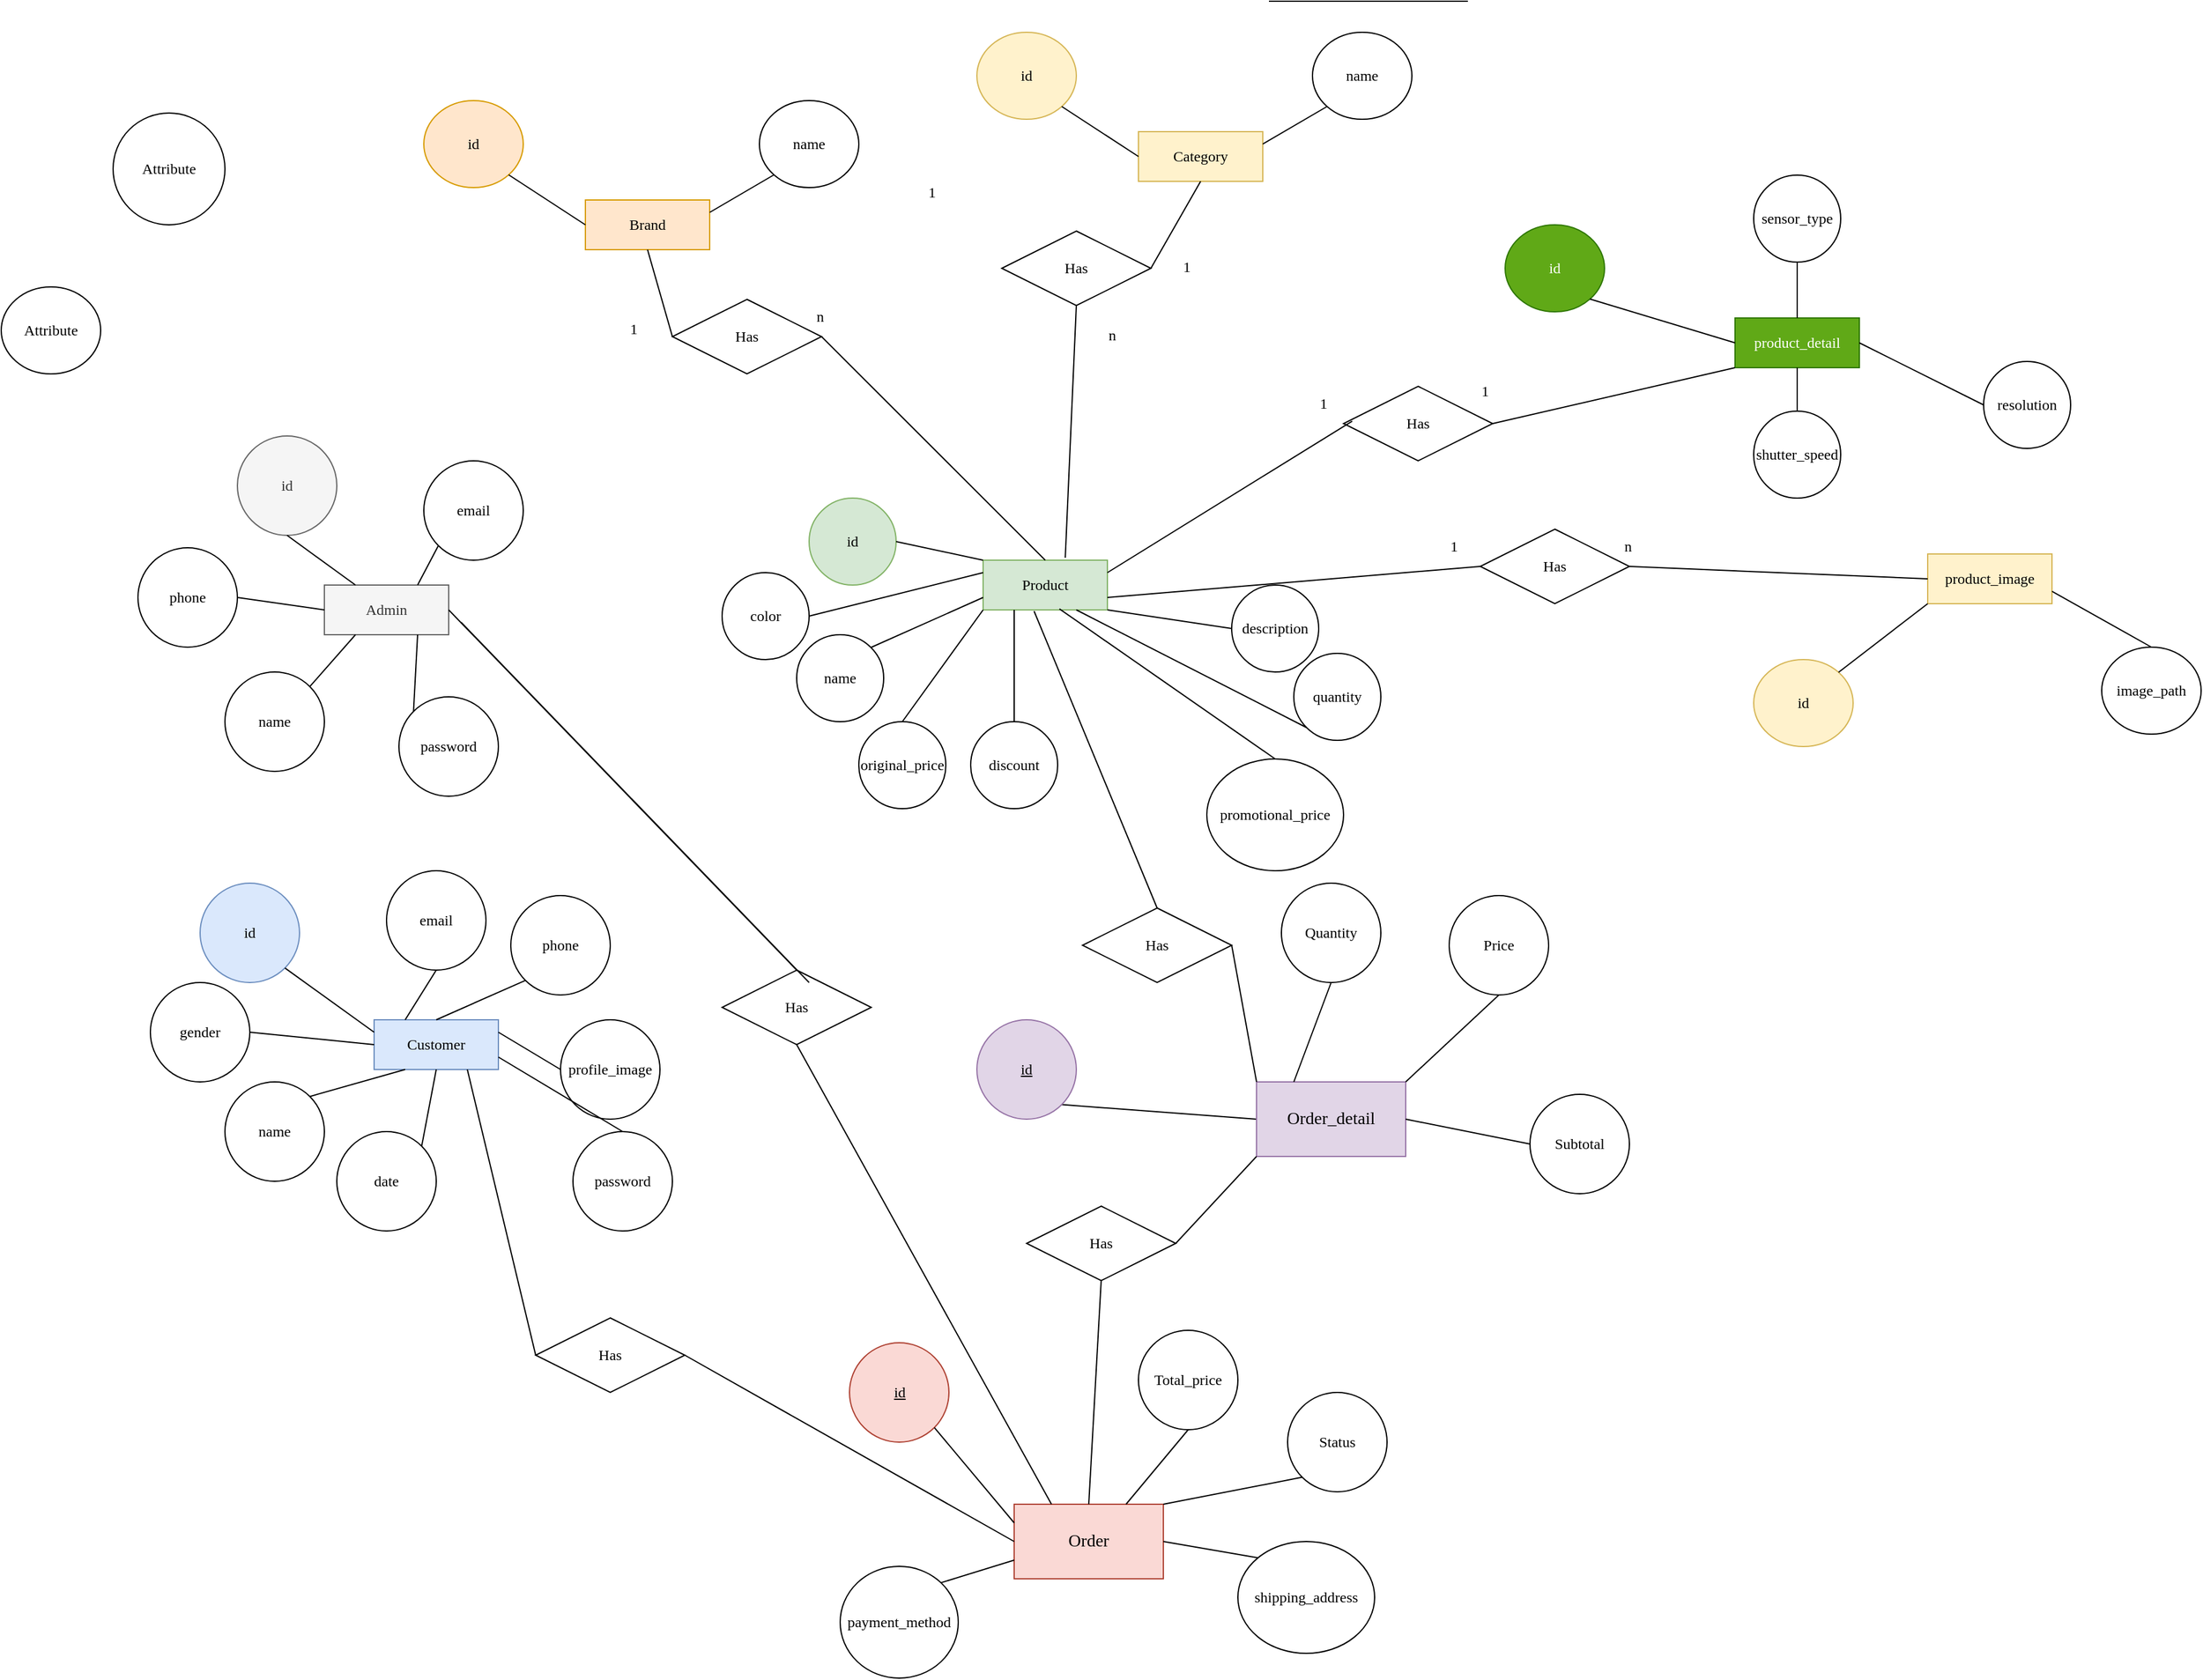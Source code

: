 <mxfile version="27.0.6">
  <diagram name="Page-1" id="CofDZJmG8fSnKSbHHaX5">
    <mxGraphModel dx="2200" dy="1918" grid="1" gridSize="10" guides="1" tooltips="1" connect="1" arrows="1" fold="1" page="1" pageScale="1" pageWidth="850" pageHeight="1100" math="0" shadow="0">
      <root>
        <mxCell id="0" />
        <mxCell id="1" parent="0" />
        <mxCell id="you-_u3-UDSHgtFlxdn6-1" value="Product" style="whiteSpace=wrap;html=1;align=center;fontFamily=Times New Roman;fillColor=#d5e8d4;strokeColor=#82b366;" parent="1" vertex="1">
          <mxGeometry x="330" y="440" width="100" height="40" as="geometry" />
        </mxCell>
        <mxCell id="you-_u3-UDSHgtFlxdn6-2" value="Attribute" style="ellipse;whiteSpace=wrap;html=1;align=center;fontFamily=Times New Roman;" parent="1" vertex="1">
          <mxGeometry x="-460" y="220" width="80" height="70" as="geometry" />
        </mxCell>
        <mxCell id="jfWpjxqZ-q61aFP-1aeR-1" value="Admin" style="whiteSpace=wrap;html=1;align=center;fontFamily=Times New Roman;fillColor=#f5f5f5;fontColor=#333333;strokeColor=#666666;" parent="1" vertex="1">
          <mxGeometry x="-200" y="460" width="100" height="40" as="geometry" />
        </mxCell>
        <mxCell id="jfWpjxqZ-q61aFP-1aeR-3" value="id" style="ellipse;whiteSpace=wrap;html=1;align=center;fontFamily=Times New Roman;fillColor=#f5f5f5;fontColor=#333333;strokeColor=#666666;" parent="1" vertex="1">
          <mxGeometry x="-270" y="340" width="80" height="80" as="geometry" />
        </mxCell>
        <mxCell id="jfWpjxqZ-q61aFP-1aeR-4" value="name" style="ellipse;whiteSpace=wrap;html=1;align=center;fontFamily=Times New Roman;" parent="1" vertex="1">
          <mxGeometry x="-280" y="530" width="80" height="80" as="geometry" />
        </mxCell>
        <mxCell id="jfWpjxqZ-q61aFP-1aeR-5" value="email" style="ellipse;whiteSpace=wrap;html=1;align=center;fontFamily=Times New Roman;" parent="1" vertex="1">
          <mxGeometry x="-120" y="360" width="80" height="80" as="geometry" />
        </mxCell>
        <mxCell id="jfWpjxqZ-q61aFP-1aeR-6" value="phone" style="ellipse;whiteSpace=wrap;html=1;align=center;fontFamily=Times New Roman;" parent="1" vertex="1">
          <mxGeometry x="-350" y="430" width="80" height="80" as="geometry" />
        </mxCell>
        <mxCell id="jfWpjxqZ-q61aFP-1aeR-7" value="password" style="ellipse;whiteSpace=wrap;html=1;align=center;fontFamily=Times New Roman;" parent="1" vertex="1">
          <mxGeometry x="-140" y="550" width="80" height="80" as="geometry" />
        </mxCell>
        <mxCell id="jfWpjxqZ-q61aFP-1aeR-8" value="" style="endArrow=none;html=1;rounded=0;" parent="1" edge="1">
          <mxGeometry relative="1" as="geometry">
            <mxPoint x="560" y="-10" as="sourcePoint" />
            <mxPoint x="720" y="-10" as="targetPoint" />
          </mxGeometry>
        </mxCell>
        <mxCell id="jfWpjxqZ-q61aFP-1aeR-9" value="" style="endArrow=none;html=1;rounded=0;entryX=0;entryY=0.5;entryDx=0;entryDy=0;exitX=1;exitY=0.5;exitDx=0;exitDy=0;" parent="1" source="jfWpjxqZ-q61aFP-1aeR-6" target="jfWpjxqZ-q61aFP-1aeR-1" edge="1">
          <mxGeometry relative="1" as="geometry">
            <mxPoint x="-267" y="470" as="sourcePoint" />
            <mxPoint x="370" y="420" as="targetPoint" />
          </mxGeometry>
        </mxCell>
        <mxCell id="jfWpjxqZ-q61aFP-1aeR-10" value="" style="endArrow=none;html=1;rounded=0;exitX=1;exitY=0;exitDx=0;exitDy=0;entryX=0.25;entryY=1;entryDx=0;entryDy=0;" parent="1" source="jfWpjxqZ-q61aFP-1aeR-4" target="jfWpjxqZ-q61aFP-1aeR-1" edge="1">
          <mxGeometry relative="1" as="geometry">
            <mxPoint x="210" y="420" as="sourcePoint" />
            <mxPoint x="370" y="420" as="targetPoint" />
          </mxGeometry>
        </mxCell>
        <mxCell id="jfWpjxqZ-q61aFP-1aeR-11" value="" style="endArrow=none;html=1;rounded=0;exitX=0;exitY=0;exitDx=0;exitDy=0;entryX=0.75;entryY=1;entryDx=0;entryDy=0;" parent="1" source="jfWpjxqZ-q61aFP-1aeR-7" target="jfWpjxqZ-q61aFP-1aeR-1" edge="1">
          <mxGeometry relative="1" as="geometry">
            <mxPoint x="-202" y="552" as="sourcePoint" />
            <mxPoint x="-165" y="510" as="targetPoint" />
          </mxGeometry>
        </mxCell>
        <mxCell id="jfWpjxqZ-q61aFP-1aeR-12" value="" style="endArrow=none;html=1;rounded=0;exitX=0;exitY=1;exitDx=0;exitDy=0;entryX=0.75;entryY=0;entryDx=0;entryDy=0;" parent="1" source="jfWpjxqZ-q61aFP-1aeR-5" target="jfWpjxqZ-q61aFP-1aeR-1" edge="1">
          <mxGeometry relative="1" as="geometry">
            <mxPoint x="-68" y="552" as="sourcePoint" />
            <mxPoint x="-115" y="510" as="targetPoint" />
          </mxGeometry>
        </mxCell>
        <mxCell id="jfWpjxqZ-q61aFP-1aeR-13" value="" style="endArrow=none;html=1;rounded=0;exitX=0.5;exitY=1;exitDx=0;exitDy=0;entryX=0.25;entryY=0;entryDx=0;entryDy=0;" parent="1" source="jfWpjxqZ-q61aFP-1aeR-3" target="jfWpjxqZ-q61aFP-1aeR-1" edge="1">
          <mxGeometry relative="1" as="geometry">
            <mxPoint x="-98" y="438" as="sourcePoint" />
            <mxPoint x="-115" y="470" as="targetPoint" />
          </mxGeometry>
        </mxCell>
        <mxCell id="jfWpjxqZ-q61aFP-1aeR-14" value="Customer" style="whiteSpace=wrap;html=1;align=center;fontFamily=Times New Roman;fillColor=#dae8fc;strokeColor=#6c8ebf;" parent="1" vertex="1">
          <mxGeometry x="-160" y="810" width="100" height="40" as="geometry" />
        </mxCell>
        <mxCell id="jfWpjxqZ-q61aFP-1aeR-15" value="id" style="ellipse;whiteSpace=wrap;html=1;align=center;fontFamily=Times New Roman;fillColor=#dae8fc;strokeColor=#6c8ebf;" parent="1" vertex="1">
          <mxGeometry x="-300" y="700" width="80" height="80" as="geometry" />
        </mxCell>
        <mxCell id="jfWpjxqZ-q61aFP-1aeR-16" value="email" style="ellipse;whiteSpace=wrap;html=1;align=center;fontFamily=Times New Roman;" parent="1" vertex="1">
          <mxGeometry x="-150" y="690" width="80" height="80" as="geometry" />
        </mxCell>
        <mxCell id="jfWpjxqZ-q61aFP-1aeR-17" value="phone" style="ellipse;whiteSpace=wrap;html=1;align=center;fontFamily=Times New Roman;" parent="1" vertex="1">
          <mxGeometry x="-50" y="710" width="80" height="80" as="geometry" />
        </mxCell>
        <mxCell id="jfWpjxqZ-q61aFP-1aeR-19" value="name" style="ellipse;whiteSpace=wrap;html=1;align=center;fontFamily=Times New Roman;" parent="1" vertex="1">
          <mxGeometry x="-280" y="860" width="80" height="80" as="geometry" />
        </mxCell>
        <mxCell id="jfWpjxqZ-q61aFP-1aeR-20" value="date" style="ellipse;whiteSpace=wrap;html=1;align=center;fontFamily=Times New Roman;" parent="1" vertex="1">
          <mxGeometry x="-190" y="900" width="80" height="80" as="geometry" />
        </mxCell>
        <mxCell id="jfWpjxqZ-q61aFP-1aeR-21" value="password" style="ellipse;whiteSpace=wrap;html=1;align=center;fontFamily=Times New Roman;" parent="1" vertex="1">
          <mxGeometry y="900" width="80" height="80" as="geometry" />
        </mxCell>
        <mxCell id="jfWpjxqZ-q61aFP-1aeR-22" value="profile_image" style="ellipse;whiteSpace=wrap;html=1;align=center;fontFamily=Times New Roman;" parent="1" vertex="1">
          <mxGeometry x="-10" y="810" width="80" height="80" as="geometry" />
        </mxCell>
        <mxCell id="jfWpjxqZ-q61aFP-1aeR-23" value="gender" style="ellipse;whiteSpace=wrap;html=1;align=center;fontFamily=Times New Roman;" parent="1" vertex="1">
          <mxGeometry x="-340" y="780" width="80" height="80" as="geometry" />
        </mxCell>
        <mxCell id="jfWpjxqZ-q61aFP-1aeR-24" value="" style="endArrow=none;html=1;rounded=0;entryX=1;entryY=1;entryDx=0;entryDy=0;exitX=0;exitY=0.25;exitDx=0;exitDy=0;" parent="1" source="jfWpjxqZ-q61aFP-1aeR-14" target="jfWpjxqZ-q61aFP-1aeR-15" edge="1">
          <mxGeometry relative="1" as="geometry">
            <mxPoint x="-170" y="830" as="sourcePoint" />
            <mxPoint x="-125" y="490" as="targetPoint" />
          </mxGeometry>
        </mxCell>
        <mxCell id="jfWpjxqZ-q61aFP-1aeR-25" value="" style="endArrow=none;html=1;rounded=0;entryX=0.5;entryY=1;entryDx=0;entryDy=0;exitX=0.25;exitY=0;exitDx=0;exitDy=0;" parent="1" source="jfWpjxqZ-q61aFP-1aeR-14" target="jfWpjxqZ-q61aFP-1aeR-16" edge="1">
          <mxGeometry relative="1" as="geometry">
            <mxPoint x="-150" y="820" as="sourcePoint" />
            <mxPoint x="-222" y="778" as="targetPoint" />
          </mxGeometry>
        </mxCell>
        <mxCell id="jfWpjxqZ-q61aFP-1aeR-27" value="" style="endArrow=none;html=1;rounded=0;entryX=0;entryY=1;entryDx=0;entryDy=0;exitX=0.5;exitY=0;exitDx=0;exitDy=0;" parent="1" source="jfWpjxqZ-q61aFP-1aeR-14" target="jfWpjxqZ-q61aFP-1aeR-17" edge="1">
          <mxGeometry relative="1" as="geometry">
            <mxPoint x="-125" y="820" as="sourcePoint" />
            <mxPoint x="-100" y="780" as="targetPoint" />
          </mxGeometry>
        </mxCell>
        <mxCell id="jfWpjxqZ-q61aFP-1aeR-28" value="" style="endArrow=none;html=1;rounded=0;entryX=0;entryY=0.5;entryDx=0;entryDy=0;exitX=1;exitY=0.25;exitDx=0;exitDy=0;" parent="1" source="jfWpjxqZ-q61aFP-1aeR-14" target="jfWpjxqZ-q61aFP-1aeR-22" edge="1">
          <mxGeometry relative="1" as="geometry">
            <mxPoint x="-100" y="820" as="sourcePoint" />
            <mxPoint x="-28" y="788" as="targetPoint" />
          </mxGeometry>
        </mxCell>
        <mxCell id="jfWpjxqZ-q61aFP-1aeR-29" value="" style="endArrow=none;html=1;rounded=0;entryX=0.5;entryY=0;entryDx=0;entryDy=0;exitX=1;exitY=0.75;exitDx=0;exitDy=0;" parent="1" source="jfWpjxqZ-q61aFP-1aeR-14" target="jfWpjxqZ-q61aFP-1aeR-21" edge="1">
          <mxGeometry relative="1" as="geometry">
            <mxPoint x="-50" y="830" as="sourcePoint" />
            <mxPoint y="860" as="targetPoint" />
          </mxGeometry>
        </mxCell>
        <mxCell id="jfWpjxqZ-q61aFP-1aeR-30" value="" style="endArrow=none;html=1;rounded=0;entryX=1;entryY=0;entryDx=0;entryDy=0;exitX=0.5;exitY=1;exitDx=0;exitDy=0;" parent="1" source="jfWpjxqZ-q61aFP-1aeR-14" target="jfWpjxqZ-q61aFP-1aeR-20" edge="1">
          <mxGeometry relative="1" as="geometry">
            <mxPoint x="-50" y="850" as="sourcePoint" />
            <mxPoint x="-20" y="900" as="targetPoint" />
          </mxGeometry>
        </mxCell>
        <mxCell id="jfWpjxqZ-q61aFP-1aeR-31" value="" style="endArrow=none;html=1;rounded=0;entryX=1;entryY=0;entryDx=0;entryDy=0;exitX=0.25;exitY=1;exitDx=0;exitDy=0;" parent="1" source="jfWpjxqZ-q61aFP-1aeR-14" target="jfWpjxqZ-q61aFP-1aeR-19" edge="1">
          <mxGeometry relative="1" as="geometry">
            <mxPoint x="-62" y="860" as="sourcePoint" />
            <mxPoint x="-112" y="912" as="targetPoint" />
          </mxGeometry>
        </mxCell>
        <mxCell id="jfWpjxqZ-q61aFP-1aeR-32" value="" style="endArrow=none;html=1;rounded=0;entryX=1;entryY=0.5;entryDx=0;entryDy=0;exitX=0;exitY=0.5;exitDx=0;exitDy=0;" parent="1" source="jfWpjxqZ-q61aFP-1aeR-14" target="jfWpjxqZ-q61aFP-1aeR-23" edge="1">
          <mxGeometry relative="1" as="geometry">
            <mxPoint x="-125" y="860" as="sourcePoint" />
            <mxPoint x="-202" y="882" as="targetPoint" />
          </mxGeometry>
        </mxCell>
        <mxCell id="jfWpjxqZ-q61aFP-1aeR-33" value="id" style="ellipse;whiteSpace=wrap;html=1;align=center;fontFamily=Times New Roman;fillColor=#d5e8d4;strokeColor=#82b366;" parent="1" vertex="1">
          <mxGeometry x="190" y="390" width="70" height="70" as="geometry" />
        </mxCell>
        <mxCell id="jfWpjxqZ-q61aFP-1aeR-34" value="name" style="ellipse;whiteSpace=wrap;html=1;align=center;fontFamily=Times New Roman;" parent="1" vertex="1">
          <mxGeometry x="180" y="500" width="70" height="70" as="geometry" />
        </mxCell>
        <mxCell id="jfWpjxqZ-q61aFP-1aeR-36" value="Attribute" style="ellipse;whiteSpace=wrap;html=1;align=center;fontFamily=Times New Roman;" parent="1" vertex="1">
          <mxGeometry x="-370" y="80" width="90" height="90" as="geometry" />
        </mxCell>
        <mxCell id="jfWpjxqZ-q61aFP-1aeR-39" value="original_price" style="ellipse;whiteSpace=wrap;html=1;align=center;fontFamily=Times New Roman;" parent="1" vertex="1">
          <mxGeometry x="230" y="570" width="70" height="70" as="geometry" />
        </mxCell>
        <mxCell id="jfWpjxqZ-q61aFP-1aeR-44" value="discount" style="ellipse;whiteSpace=wrap;html=1;align=center;fontFamily=Times New Roman;" parent="1" vertex="1">
          <mxGeometry x="320" y="570" width="70" height="70" as="geometry" />
        </mxCell>
        <mxCell id="jfWpjxqZ-q61aFP-1aeR-45" value="quantity" style="ellipse;whiteSpace=wrap;html=1;align=center;fontFamily=Times New Roman;" parent="1" vertex="1">
          <mxGeometry x="580" y="515" width="70" height="70" as="geometry" />
        </mxCell>
        <mxCell id="jfWpjxqZ-q61aFP-1aeR-46" value="sensor_type" style="ellipse;whiteSpace=wrap;html=1;align=center;fontFamily=Times New Roman;" parent="1" vertex="1">
          <mxGeometry x="950" y="130" width="70" height="70" as="geometry" />
        </mxCell>
        <mxCell id="jfWpjxqZ-q61aFP-1aeR-47" value="resolution" style="ellipse;whiteSpace=wrap;html=1;align=center;fontFamily=Times New Roman;" parent="1" vertex="1">
          <mxGeometry x="1135" y="280" width="70" height="70" as="geometry" />
        </mxCell>
        <mxCell id="jfWpjxqZ-q61aFP-1aeR-49" value="shutter_speed" style="ellipse;whiteSpace=wrap;html=1;align=center;fontFamily=Times New Roman;" parent="1" vertex="1">
          <mxGeometry x="950" y="320" width="70" height="70" as="geometry" />
        </mxCell>
        <mxCell id="jfWpjxqZ-q61aFP-1aeR-51" value="description" style="ellipse;whiteSpace=wrap;html=1;align=center;fontFamily=Times New Roman;" parent="1" vertex="1">
          <mxGeometry x="530" y="460" width="70" height="70" as="geometry" />
        </mxCell>
        <mxCell id="jfWpjxqZ-q61aFP-1aeR-52" value="promotional_price" style="ellipse;whiteSpace=wrap;html=1;align=center;fontFamily=Times New Roman;" parent="1" vertex="1">
          <mxGeometry x="510" y="600" width="110" height="90" as="geometry" />
        </mxCell>
        <mxCell id="jfWpjxqZ-q61aFP-1aeR-53" value="" style="endArrow=none;html=1;rounded=0;exitX=1;exitY=0.5;exitDx=0;exitDy=0;entryX=0;entryY=0;entryDx=0;entryDy=0;" parent="1" source="jfWpjxqZ-q61aFP-1aeR-33" target="you-_u3-UDSHgtFlxdn6-1" edge="1">
          <mxGeometry relative="1" as="geometry">
            <mxPoint x="-180" y="410" as="sourcePoint" />
            <mxPoint x="-125" y="450" as="targetPoint" />
          </mxGeometry>
        </mxCell>
        <mxCell id="jfWpjxqZ-q61aFP-1aeR-54" value="" style="endArrow=none;html=1;rounded=0;exitX=1;exitY=0;exitDx=0;exitDy=0;entryX=0;entryY=0.75;entryDx=0;entryDy=0;" parent="1" source="jfWpjxqZ-q61aFP-1aeR-34" target="you-_u3-UDSHgtFlxdn6-1" edge="1">
          <mxGeometry relative="1" as="geometry">
            <mxPoint x="270" y="435" as="sourcePoint" />
            <mxPoint x="340" y="450" as="targetPoint" />
          </mxGeometry>
        </mxCell>
        <mxCell id="jfWpjxqZ-q61aFP-1aeR-58" value="" style="endArrow=none;html=1;rounded=0;exitX=0.5;exitY=0;exitDx=0;exitDy=0;entryX=0;entryY=1;entryDx=0;entryDy=0;" parent="1" source="jfWpjxqZ-q61aFP-1aeR-39" target="you-_u3-UDSHgtFlxdn6-1" edge="1">
          <mxGeometry relative="1" as="geometry">
            <mxPoint x="365" y="550" as="sourcePoint" />
            <mxPoint x="340" y="490" as="targetPoint" />
          </mxGeometry>
        </mxCell>
        <mxCell id="jfWpjxqZ-q61aFP-1aeR-59" value="" style="endArrow=none;html=1;rounded=0;exitX=0.5;exitY=0;exitDx=0;exitDy=0;entryX=0.25;entryY=1;entryDx=0;entryDy=0;" parent="1" source="jfWpjxqZ-q61aFP-1aeR-44" target="you-_u3-UDSHgtFlxdn6-1" edge="1">
          <mxGeometry relative="1" as="geometry">
            <mxPoint x="460" y="560" as="sourcePoint" />
            <mxPoint x="365" y="490" as="targetPoint" />
          </mxGeometry>
        </mxCell>
        <mxCell id="jfWpjxqZ-q61aFP-1aeR-60" value="" style="endArrow=none;html=1;rounded=0;exitX=0.5;exitY=0;exitDx=0;exitDy=0;entryX=0.614;entryY=0.979;entryDx=0;entryDy=0;entryPerimeter=0;" parent="1" source="jfWpjxqZ-q61aFP-1aeR-52" target="you-_u3-UDSHgtFlxdn6-1" edge="1">
          <mxGeometry relative="1" as="geometry">
            <mxPoint x="535" y="555" as="sourcePoint" />
            <mxPoint x="390" y="490" as="targetPoint" />
          </mxGeometry>
        </mxCell>
        <mxCell id="jfWpjxqZ-q61aFP-1aeR-62" value="" style="endArrow=none;html=1;rounded=0;exitX=0;exitY=1;exitDx=0;exitDy=0;entryX=0.75;entryY=1;entryDx=0;entryDy=0;" parent="1" source="jfWpjxqZ-q61aFP-1aeR-45" target="you-_u3-UDSHgtFlxdn6-1" edge="1">
          <mxGeometry relative="1" as="geometry">
            <mxPoint x="560" y="535" as="sourcePoint" />
            <mxPoint x="415" y="490" as="targetPoint" />
          </mxGeometry>
        </mxCell>
        <mxCell id="jfWpjxqZ-q61aFP-1aeR-63" value="" style="endArrow=none;html=1;rounded=0;exitX=0;exitY=0.5;exitDx=0;exitDy=0;entryX=1;entryY=1;entryDx=0;entryDy=0;" parent="1" source="jfWpjxqZ-q61aFP-1aeR-51" target="you-_u3-UDSHgtFlxdn6-1" edge="1">
          <mxGeometry relative="1" as="geometry">
            <mxPoint x="580" y="480" as="sourcePoint" />
            <mxPoint x="440" y="480" as="targetPoint" />
          </mxGeometry>
        </mxCell>
        <mxCell id="jfWpjxqZ-q61aFP-1aeR-70" value="Brand" style="whiteSpace=wrap;html=1;align=center;fontFamily=Times New Roman;fillColor=#ffe6cc;strokeColor=#d79b00;" parent="1" vertex="1">
          <mxGeometry x="10" y="150" width="100" height="40" as="geometry" />
        </mxCell>
        <mxCell id="jfWpjxqZ-q61aFP-1aeR-71" value="id" style="ellipse;whiteSpace=wrap;html=1;align=center;fontFamily=Times New Roman;fillColor=#ffe6cc;strokeColor=#d79b00;" parent="1" vertex="1">
          <mxGeometry x="-120" y="70" width="80" height="70" as="geometry" />
        </mxCell>
        <mxCell id="jfWpjxqZ-q61aFP-1aeR-72" value="name" style="ellipse;whiteSpace=wrap;html=1;align=center;fontFamily=Times New Roman;" parent="1" vertex="1">
          <mxGeometry x="150" y="70" width="80" height="70" as="geometry" />
        </mxCell>
        <mxCell id="jfWpjxqZ-q61aFP-1aeR-73" value="" style="endArrow=none;html=1;rounded=0;exitX=1;exitY=1;exitDx=0;exitDy=0;entryX=0;entryY=0.5;entryDx=0;entryDy=0;" parent="1" source="jfWpjxqZ-q61aFP-1aeR-71" target="jfWpjxqZ-q61aFP-1aeR-70" edge="1">
          <mxGeometry relative="1" as="geometry">
            <mxPoint x="500" y="110" as="sourcePoint" />
            <mxPoint x="660" y="110" as="targetPoint" />
          </mxGeometry>
        </mxCell>
        <mxCell id="jfWpjxqZ-q61aFP-1aeR-74" value="" style="endArrow=none;html=1;rounded=0;exitX=0;exitY=1;exitDx=0;exitDy=0;entryX=1;entryY=0.25;entryDx=0;entryDy=0;" parent="1" source="jfWpjxqZ-q61aFP-1aeR-72" target="jfWpjxqZ-q61aFP-1aeR-70" edge="1">
          <mxGeometry relative="1" as="geometry">
            <mxPoint x="-41" y="139" as="sourcePoint" />
            <mxPoint x="20" y="180" as="targetPoint" />
          </mxGeometry>
        </mxCell>
        <mxCell id="jfWpjxqZ-q61aFP-1aeR-80" value="Category" style="whiteSpace=wrap;html=1;align=center;fontFamily=Times New Roman;fillColor=#fff2cc;strokeColor=#d6b656;" parent="1" vertex="1">
          <mxGeometry x="455" y="95" width="100" height="40" as="geometry" />
        </mxCell>
        <mxCell id="jfWpjxqZ-q61aFP-1aeR-81" value="id" style="ellipse;whiteSpace=wrap;html=1;align=center;fontFamily=Times New Roman;fillColor=#fff2cc;strokeColor=#d6b656;" parent="1" vertex="1">
          <mxGeometry x="325" y="15" width="80" height="70" as="geometry" />
        </mxCell>
        <mxCell id="jfWpjxqZ-q61aFP-1aeR-82" value="name" style="ellipse;whiteSpace=wrap;html=1;align=center;fontFamily=Times New Roman;" parent="1" vertex="1">
          <mxGeometry x="595" y="15" width="80" height="70" as="geometry" />
        </mxCell>
        <mxCell id="jfWpjxqZ-q61aFP-1aeR-83" value="" style="endArrow=none;html=1;rounded=0;exitX=1;exitY=1;exitDx=0;exitDy=0;entryX=0;entryY=0.5;entryDx=0;entryDy=0;" parent="1" source="jfWpjxqZ-q61aFP-1aeR-81" target="jfWpjxqZ-q61aFP-1aeR-80" edge="1">
          <mxGeometry relative="1" as="geometry">
            <mxPoint x="945" y="55" as="sourcePoint" />
            <mxPoint x="1105" y="55" as="targetPoint" />
          </mxGeometry>
        </mxCell>
        <mxCell id="jfWpjxqZ-q61aFP-1aeR-84" value="" style="endArrow=none;html=1;rounded=0;exitX=0;exitY=1;exitDx=0;exitDy=0;entryX=1;entryY=0.25;entryDx=0;entryDy=0;" parent="1" source="jfWpjxqZ-q61aFP-1aeR-82" target="jfWpjxqZ-q61aFP-1aeR-80" edge="1">
          <mxGeometry relative="1" as="geometry">
            <mxPoint x="404" y="84" as="sourcePoint" />
            <mxPoint x="465" y="125" as="targetPoint" />
          </mxGeometry>
        </mxCell>
        <mxCell id="jfWpjxqZ-q61aFP-1aeR-85" value="Has" style="shape=rhombus;perimeter=rhombusPerimeter;whiteSpace=wrap;html=1;align=center;fontFamily=Times New Roman;" parent="1" vertex="1">
          <mxGeometry x="80" y="230" width="120" height="60" as="geometry" />
        </mxCell>
        <mxCell id="jfWpjxqZ-q61aFP-1aeR-86" value="" style="endArrow=none;html=1;rounded=0;exitX=0.5;exitY=1;exitDx=0;exitDy=0;entryX=0;entryY=0.5;entryDx=0;entryDy=0;" parent="1" source="jfWpjxqZ-q61aFP-1aeR-70" target="jfWpjxqZ-q61aFP-1aeR-85" edge="1">
          <mxGeometry relative="1" as="geometry">
            <mxPoint x="570" as="sourcePoint" />
            <mxPoint x="730" as="targetPoint" />
          </mxGeometry>
        </mxCell>
        <mxCell id="jfWpjxqZ-q61aFP-1aeR-87" value="" style="endArrow=none;html=1;rounded=0;exitX=1;exitY=0.5;exitDx=0;exitDy=0;entryX=0.5;entryY=0;entryDx=0;entryDy=0;" parent="1" source="jfWpjxqZ-q61aFP-1aeR-85" target="you-_u3-UDSHgtFlxdn6-1" edge="1">
          <mxGeometry relative="1" as="geometry">
            <mxPoint x="70" y="200" as="sourcePoint" />
            <mxPoint x="90" y="270" as="targetPoint" />
          </mxGeometry>
        </mxCell>
        <mxCell id="jfWpjxqZ-q61aFP-1aeR-88" value="1" style="text;strokeColor=none;fillColor=none;spacingLeft=4;spacingRight=4;overflow=hidden;rotatable=0;points=[[0,0.5],[1,0.5]];portConstraint=eastwest;fontSize=12;whiteSpace=wrap;html=1;fontFamily=Times New Roman;" parent="1" vertex="1">
          <mxGeometry x="280" y="130" width="40" height="30" as="geometry" />
        </mxCell>
        <mxCell id="jfWpjxqZ-q61aFP-1aeR-90" value="1" style="text;strokeColor=none;fillColor=none;spacingLeft=4;spacingRight=4;overflow=hidden;rotatable=0;points=[[0,0.5],[1,0.5]];portConstraint=eastwest;fontSize=12;whiteSpace=wrap;html=1;fontFamily=Times New Roman;" parent="1" vertex="1">
          <mxGeometry x="40" y="240" width="40" height="30" as="geometry" />
        </mxCell>
        <mxCell id="jfWpjxqZ-q61aFP-1aeR-91" value="n" style="text;strokeColor=none;fillColor=none;spacingLeft=4;spacingRight=4;overflow=hidden;rotatable=0;points=[[0,0.5],[1,0.5]];portConstraint=eastwest;fontSize=12;whiteSpace=wrap;html=1;fontFamily=Times New Roman;" parent="1" vertex="1">
          <mxGeometry x="190" y="230" width="40" height="30" as="geometry" />
        </mxCell>
        <mxCell id="jfWpjxqZ-q61aFP-1aeR-93" value="" style="endArrow=none;html=1;rounded=0;exitX=0.661;exitY=-0.05;exitDx=0;exitDy=0;exitPerimeter=0;entryX=0.5;entryY=1;entryDx=0;entryDy=0;" parent="1" source="you-_u3-UDSHgtFlxdn6-1" target="jfWpjxqZ-q61aFP-1aeR-105" edge="1">
          <mxGeometry relative="1" as="geometry">
            <mxPoint x="610" y="265" as="sourcePoint" />
            <mxPoint x="460" y="270" as="targetPoint" />
          </mxGeometry>
        </mxCell>
        <mxCell id="jfWpjxqZ-q61aFP-1aeR-97" value="color" style="ellipse;whiteSpace=wrap;html=1;align=center;fontFamily=Times New Roman;" parent="1" vertex="1">
          <mxGeometry x="120" y="450" width="70" height="70" as="geometry" />
        </mxCell>
        <mxCell id="jfWpjxqZ-q61aFP-1aeR-98" value="" style="endArrow=none;html=1;rounded=0;exitX=1;exitY=0.5;exitDx=0;exitDy=0;entryX=0;entryY=0.25;entryDx=0;entryDy=0;" parent="1" source="jfWpjxqZ-q61aFP-1aeR-97" target="you-_u3-UDSHgtFlxdn6-1" edge="1">
          <mxGeometry relative="1" as="geometry">
            <mxPoint x="250" y="520" as="sourcePoint" />
            <mxPoint x="340" y="460" as="targetPoint" />
          </mxGeometry>
        </mxCell>
        <mxCell id="jfWpjxqZ-q61aFP-1aeR-99" value="product_image" style="whiteSpace=wrap;html=1;align=center;fontFamily=Times New Roman;fillColor=#fff2cc;strokeColor=#d6b656;" parent="1" vertex="1">
          <mxGeometry x="1090" y="435" width="100" height="40" as="geometry" />
        </mxCell>
        <mxCell id="jfWpjxqZ-q61aFP-1aeR-100" value="id" style="ellipse;whiteSpace=wrap;html=1;align=center;fontFamily=Times New Roman;fillColor=#fff2cc;strokeColor=#d6b656;" parent="1" vertex="1">
          <mxGeometry x="950" y="520" width="80" height="70" as="geometry" />
        </mxCell>
        <mxCell id="jfWpjxqZ-q61aFP-1aeR-101" value="image_path" style="ellipse;whiteSpace=wrap;html=1;align=center;fontFamily=Times New Roman;" parent="1" vertex="1">
          <mxGeometry x="1230" y="510" width="80" height="70" as="geometry" />
        </mxCell>
        <mxCell id="jfWpjxqZ-q61aFP-1aeR-102" value="" style="endArrow=none;html=1;rounded=0;exitX=1;exitY=0;exitDx=0;exitDy=0;entryX=0;entryY=1;entryDx=0;entryDy=0;" parent="1" source="jfWpjxqZ-q61aFP-1aeR-100" target="jfWpjxqZ-q61aFP-1aeR-99" edge="1">
          <mxGeometry relative="1" as="geometry">
            <mxPoint x="1580" y="395" as="sourcePoint" />
            <mxPoint x="1740" y="395" as="targetPoint" />
          </mxGeometry>
        </mxCell>
        <mxCell id="jfWpjxqZ-q61aFP-1aeR-103" value="" style="endArrow=none;html=1;rounded=0;exitX=0.5;exitY=0;exitDx=0;exitDy=0;entryX=1;entryY=0.75;entryDx=0;entryDy=0;" parent="1" source="jfWpjxqZ-q61aFP-1aeR-101" target="jfWpjxqZ-q61aFP-1aeR-99" edge="1">
          <mxGeometry relative="1" as="geometry">
            <mxPoint x="1039" y="424" as="sourcePoint" />
            <mxPoint x="1100" y="465" as="targetPoint" />
          </mxGeometry>
        </mxCell>
        <mxCell id="jfWpjxqZ-q61aFP-1aeR-105" value="Has" style="shape=rhombus;perimeter=rhombusPerimeter;whiteSpace=wrap;html=1;align=center;fontFamily=Times New Roman;" parent="1" vertex="1">
          <mxGeometry x="345" y="175" width="120" height="60" as="geometry" />
        </mxCell>
        <mxCell id="jfWpjxqZ-q61aFP-1aeR-106" value="1" style="text;strokeColor=none;fillColor=none;spacingLeft=4;spacingRight=4;overflow=hidden;rotatable=0;points=[[0,0.5],[1,0.5]];portConstraint=eastwest;fontSize=12;whiteSpace=wrap;html=1;fontFamily=Times New Roman;" parent="1" vertex="1">
          <mxGeometry x="485" y="190" width="40" height="30" as="geometry" />
        </mxCell>
        <mxCell id="jfWpjxqZ-q61aFP-1aeR-107" value="n" style="text;strokeColor=none;fillColor=none;spacingLeft=4;spacingRight=4;overflow=hidden;rotatable=0;points=[[0,0.5],[1,0.5]];portConstraint=eastwest;fontSize=12;whiteSpace=wrap;html=1;fontFamily=Times New Roman;" parent="1" vertex="1">
          <mxGeometry x="425" y="245" width="40" height="30" as="geometry" />
        </mxCell>
        <mxCell id="jfWpjxqZ-q61aFP-1aeR-108" value="" style="endArrow=none;html=1;rounded=0;exitX=1;exitY=0.5;exitDx=0;exitDy=0;entryX=0.5;entryY=1;entryDx=0;entryDy=0;" parent="1" source="jfWpjxqZ-q61aFP-1aeR-105" target="jfWpjxqZ-q61aFP-1aeR-80" edge="1">
          <mxGeometry relative="1" as="geometry">
            <mxPoint x="271" y="398" as="sourcePoint" />
            <mxPoint x="355" y="210" as="targetPoint" />
          </mxGeometry>
        </mxCell>
        <mxCell id="jfWpjxqZ-q61aFP-1aeR-109" value="" style="endArrow=none;html=1;rounded=0;exitX=1;exitY=0.5;exitDx=0;exitDy=0;entryX=0;entryY=0.5;entryDx=0;entryDy=0;" parent="1" source="jfWpjxqZ-q61aFP-1aeR-110" target="jfWpjxqZ-q61aFP-1aeR-99" edge="1">
          <mxGeometry relative="1" as="geometry">
            <mxPoint x="940" y="440" as="sourcePoint" />
            <mxPoint x="980" y="370" as="targetPoint" />
          </mxGeometry>
        </mxCell>
        <mxCell id="jfWpjxqZ-q61aFP-1aeR-110" value="Has" style="shape=rhombus;perimeter=rhombusPerimeter;whiteSpace=wrap;html=1;align=center;fontFamily=Times New Roman;" parent="1" vertex="1">
          <mxGeometry x="730" y="415" width="120" height="60" as="geometry" />
        </mxCell>
        <mxCell id="jfWpjxqZ-q61aFP-1aeR-111" value="" style="endArrow=none;html=1;rounded=0;exitX=1;exitY=0.75;exitDx=0;exitDy=0;entryX=0;entryY=0.5;entryDx=0;entryDy=0;" parent="1" source="you-_u3-UDSHgtFlxdn6-1" target="jfWpjxqZ-q61aFP-1aeR-110" edge="1">
          <mxGeometry relative="1" as="geometry">
            <mxPoint x="860" y="455" as="sourcePoint" />
            <mxPoint x="1100" y="465" as="targetPoint" />
          </mxGeometry>
        </mxCell>
        <mxCell id="jfWpjxqZ-q61aFP-1aeR-112" value="n" style="text;strokeColor=none;fillColor=none;spacingLeft=4;spacingRight=4;overflow=hidden;rotatable=0;points=[[0,0.5],[1,0.5]];portConstraint=eastwest;fontSize=12;whiteSpace=wrap;html=1;fontFamily=Times New Roman;" parent="1" vertex="1">
          <mxGeometry x="840" y="415" width="40" height="30" as="geometry" />
        </mxCell>
        <mxCell id="jfWpjxqZ-q61aFP-1aeR-113" value="1" style="text;strokeColor=none;fillColor=none;spacingLeft=4;spacingRight=4;overflow=hidden;rotatable=0;points=[[0,0.5],[1,0.5]];portConstraint=eastwest;fontSize=12;whiteSpace=wrap;html=1;fontFamily=Times New Roman;" parent="1" vertex="1">
          <mxGeometry x="700" y="415" width="40" height="30" as="geometry" />
        </mxCell>
        <mxCell id="jfWpjxqZ-q61aFP-1aeR-121" value="Order" style="rounded=0;whiteSpace=wrap;html=1;fontFamily=Times New Roman;fontSize=14;fillColor=#fad9d5;strokeColor=#ae4132;" parent="1" vertex="1">
          <mxGeometry x="355" y="1200" width="120" height="60" as="geometry" />
        </mxCell>
        <mxCell id="jfWpjxqZ-q61aFP-1aeR-122" value="&lt;u&gt;id&lt;/u&gt;" style="ellipse;whiteSpace=wrap;html=1;align=center;fontFamily=Times New Roman;fillColor=#fad9d5;strokeColor=#ae4132;" parent="1" vertex="1">
          <mxGeometry x="222.5" y="1070" width="80" height="80" as="geometry" />
        </mxCell>
        <mxCell id="jfWpjxqZ-q61aFP-1aeR-123" value="Total_price" style="ellipse;whiteSpace=wrap;html=1;align=center;fontFamily=Times New Roman;" parent="1" vertex="1">
          <mxGeometry x="455" y="1060" width="80" height="80" as="geometry" />
        </mxCell>
        <mxCell id="jfWpjxqZ-q61aFP-1aeR-124" value="Status" style="ellipse;whiteSpace=wrap;html=1;align=center;fontFamily=Times New Roman;" parent="1" vertex="1">
          <mxGeometry x="575" y="1110" width="80" height="80" as="geometry" />
        </mxCell>
        <mxCell id="jfWpjxqZ-q61aFP-1aeR-125" value="" style="endArrow=none;html=1;rounded=0;entryX=0;entryY=0.25;entryDx=0;entryDy=0;exitX=1;exitY=1;exitDx=0;exitDy=0;" parent="1" source="jfWpjxqZ-q61aFP-1aeR-122" target="jfWpjxqZ-q61aFP-1aeR-121" edge="1">
          <mxGeometry relative="1" as="geometry">
            <mxPoint x="115" y="710" as="sourcePoint" />
            <mxPoint x="83" y="802" as="targetPoint" />
          </mxGeometry>
        </mxCell>
        <mxCell id="jfWpjxqZ-q61aFP-1aeR-126" value="" style="endArrow=none;html=1;rounded=0;entryX=0.75;entryY=0;entryDx=0;entryDy=0;exitX=0.5;exitY=1;exitDx=0;exitDy=0;" parent="1" source="jfWpjxqZ-q61aFP-1aeR-123" target="jfWpjxqZ-q61aFP-1aeR-121" edge="1">
          <mxGeometry relative="1" as="geometry">
            <mxPoint x="273" y="1178" as="sourcePoint" />
            <mxPoint x="365" y="1225" as="targetPoint" />
          </mxGeometry>
        </mxCell>
        <mxCell id="jfWpjxqZ-q61aFP-1aeR-127" value="" style="endArrow=none;html=1;rounded=0;entryX=1;entryY=0;entryDx=0;entryDy=0;exitX=0;exitY=1;exitDx=0;exitDy=0;" parent="1" source="jfWpjxqZ-q61aFP-1aeR-124" target="jfWpjxqZ-q61aFP-1aeR-121" edge="1">
          <mxGeometry relative="1" as="geometry">
            <mxPoint x="405" y="1150" as="sourcePoint" />
            <mxPoint x="395" y="1210" as="targetPoint" />
          </mxGeometry>
        </mxCell>
        <mxCell id="jfWpjxqZ-q61aFP-1aeR-128" value="shipping_address" style="ellipse;whiteSpace=wrap;html=1;align=center;fontFamily=Times New Roman;" parent="1" vertex="1">
          <mxGeometry x="535" y="1230" width="110" height="90" as="geometry" />
        </mxCell>
        <mxCell id="jfWpjxqZ-q61aFP-1aeR-129" value="payment_method" style="ellipse;whiteSpace=wrap;html=1;align=center;fontFamily=Times New Roman;" parent="1" vertex="1">
          <mxGeometry x="215" y="1250" width="95" height="90" as="geometry" />
        </mxCell>
        <mxCell id="jfWpjxqZ-q61aFP-1aeR-130" value="" style="endArrow=none;html=1;rounded=0;entryX=0;entryY=0.75;entryDx=0;entryDy=0;exitX=1;exitY=0;exitDx=0;exitDy=0;" parent="1" source="jfWpjxqZ-q61aFP-1aeR-129" target="jfWpjxqZ-q61aFP-1aeR-121" edge="1">
          <mxGeometry relative="1" as="geometry">
            <mxPoint x="273" y="1178" as="sourcePoint" />
            <mxPoint x="365" y="1225" as="targetPoint" />
          </mxGeometry>
        </mxCell>
        <mxCell id="jfWpjxqZ-q61aFP-1aeR-131" value="" style="endArrow=none;html=1;rounded=0;entryX=1;entryY=0.5;entryDx=0;entryDy=0;exitX=0;exitY=0;exitDx=0;exitDy=0;" parent="1" source="jfWpjxqZ-q61aFP-1aeR-128" target="jfWpjxqZ-q61aFP-1aeR-121" edge="1">
          <mxGeometry relative="1" as="geometry">
            <mxPoint x="306" y="1273" as="sourcePoint" />
            <mxPoint x="365" y="1255" as="targetPoint" />
          </mxGeometry>
        </mxCell>
        <mxCell id="jfWpjxqZ-q61aFP-1aeR-132" value="" style="endArrow=none;html=1;rounded=0;entryX=1;entryY=1;entryDx=0;entryDy=0;exitX=0;exitY=0.5;exitDx=0;exitDy=0;" parent="1" source="jfWpjxqZ-q61aFP-1aeR-133" target="jfWpjxqZ-q61aFP-1aeR-134" edge="1">
          <mxGeometry relative="1" as="geometry">
            <mxPoint x="1069" y="1509" as="sourcePoint" />
            <mxPoint x="851" y="1140" as="targetPoint" />
          </mxGeometry>
        </mxCell>
        <mxCell id="jfWpjxqZ-q61aFP-1aeR-133" value="Order_detail" style="rounded=0;whiteSpace=wrap;html=1;fontFamily=Times New Roman;fontSize=14;fillColor=#e1d5e7;strokeColor=#9673a6;" parent="1" vertex="1">
          <mxGeometry x="550" y="860" width="120" height="60" as="geometry" />
        </mxCell>
        <mxCell id="jfWpjxqZ-q61aFP-1aeR-134" value="&lt;u&gt;id&lt;/u&gt;" style="ellipse;whiteSpace=wrap;html=1;align=center;fontFamily=Times New Roman;fillColor=#e1d5e7;strokeColor=#9673a6;" parent="1" vertex="1">
          <mxGeometry x="325" y="810" width="80" height="80" as="geometry" />
        </mxCell>
        <mxCell id="jfWpjxqZ-q61aFP-1aeR-135" value="Price" style="ellipse;whiteSpace=wrap;html=1;align=center;fontFamily=Times New Roman;" parent="1" vertex="1">
          <mxGeometry x="705" y="710" width="80" height="80" as="geometry" />
        </mxCell>
        <mxCell id="jfWpjxqZ-q61aFP-1aeR-136" value="Subtotal" style="ellipse;whiteSpace=wrap;html=1;align=center;fontFamily=Times New Roman;" parent="1" vertex="1">
          <mxGeometry x="770" y="870" width="80" height="80" as="geometry" />
        </mxCell>
        <mxCell id="jfWpjxqZ-q61aFP-1aeR-137" value="" style="endArrow=none;html=1;rounded=0;entryX=0.5;entryY=1;entryDx=0;entryDy=0;exitX=0.25;exitY=0;exitDx=0;exitDy=0;" parent="1" source="jfWpjxqZ-q61aFP-1aeR-133" target="jfWpjxqZ-q61aFP-1aeR-140" edge="1">
          <mxGeometry relative="1" as="geometry">
            <mxPoint x="560" y="900" as="sourcePoint" />
            <mxPoint x="630" y="760" as="targetPoint" />
          </mxGeometry>
        </mxCell>
        <mxCell id="jfWpjxqZ-q61aFP-1aeR-138" value="" style="endArrow=none;html=1;rounded=0;entryX=0.5;entryY=1;entryDx=0;entryDy=0;exitX=1;exitY=0;exitDx=0;exitDy=0;" parent="1" source="jfWpjxqZ-q61aFP-1aeR-133" target="jfWpjxqZ-q61aFP-1aeR-135" edge="1">
          <mxGeometry relative="1" as="geometry">
            <mxPoint x="590" y="870" as="sourcePoint" />
            <mxPoint x="721.716" y="808.284" as="targetPoint" />
          </mxGeometry>
        </mxCell>
        <mxCell id="jfWpjxqZ-q61aFP-1aeR-139" value="" style="endArrow=none;html=1;rounded=0;entryX=0;entryY=0.5;entryDx=0;entryDy=0;exitX=1;exitY=0.5;exitDx=0;exitDy=0;" parent="1" source="jfWpjxqZ-q61aFP-1aeR-133" target="jfWpjxqZ-q61aFP-1aeR-136" edge="1">
          <mxGeometry relative="1" as="geometry">
            <mxPoint x="680" y="870" as="sourcePoint" />
            <mxPoint x="732" y="818" as="targetPoint" />
          </mxGeometry>
        </mxCell>
        <mxCell id="jfWpjxqZ-q61aFP-1aeR-140" value="Quantity" style="ellipse;whiteSpace=wrap;html=1;align=center;fontFamily=Times New Roman;" parent="1" vertex="1">
          <mxGeometry x="570" y="700" width="80" height="80" as="geometry" />
        </mxCell>
        <mxCell id="jfWpjxqZ-q61aFP-1aeR-142" value="" style="endArrow=none;html=1;rounded=0;entryX=0;entryY=0.5;entryDx=0;entryDy=0;exitX=0.75;exitY=1;exitDx=0;exitDy=0;" parent="1" source="jfWpjxqZ-q61aFP-1aeR-14" target="jfWpjxqZ-q61aFP-1aeR-143" edge="1">
          <mxGeometry relative="1" as="geometry">
            <mxPoint x="-80" y="1000" as="sourcePoint" />
            <mxPoint x="740" y="455" as="targetPoint" />
          </mxGeometry>
        </mxCell>
        <mxCell id="jfWpjxqZ-q61aFP-1aeR-143" value="Has" style="shape=rhombus;perimeter=rhombusPerimeter;whiteSpace=wrap;html=1;align=center;fontFamily=Times New Roman;" parent="1" vertex="1">
          <mxGeometry x="-30" y="1050" width="120" height="60" as="geometry" />
        </mxCell>
        <mxCell id="jfWpjxqZ-q61aFP-1aeR-144" value="" style="endArrow=none;html=1;rounded=0;entryX=1;entryY=0.5;entryDx=0;entryDy=0;exitX=0;exitY=0.5;exitDx=0;exitDy=0;" parent="1" source="jfWpjxqZ-q61aFP-1aeR-121" target="jfWpjxqZ-q61aFP-1aeR-143" edge="1">
          <mxGeometry relative="1" as="geometry">
            <mxPoint x="-75" y="860" as="sourcePoint" />
            <mxPoint x="-20" y="1090" as="targetPoint" />
          </mxGeometry>
        </mxCell>
        <mxCell id="jfWpjxqZ-q61aFP-1aeR-145" value="Has" style="shape=rhombus;perimeter=rhombusPerimeter;whiteSpace=wrap;html=1;align=center;fontFamily=Times New Roman;" parent="1" vertex="1">
          <mxGeometry x="120" y="770" width="120" height="60" as="geometry" />
        </mxCell>
        <mxCell id="jfWpjxqZ-q61aFP-1aeR-147" value="" style="endArrow=none;html=1;rounded=0;entryX=0.5;entryY=1;entryDx=0;entryDy=0;exitX=0.25;exitY=0;exitDx=0;exitDy=0;" parent="1" source="jfWpjxqZ-q61aFP-1aeR-121" target="jfWpjxqZ-q61aFP-1aeR-145" edge="1">
          <mxGeometry relative="1" as="geometry">
            <mxPoint x="365" y="1240" as="sourcePoint" />
            <mxPoint x="100" y="1090" as="targetPoint" />
          </mxGeometry>
        </mxCell>
        <mxCell id="jfWpjxqZ-q61aFP-1aeR-148" value="" style="endArrow=none;html=1;rounded=0;exitX=0.5;exitY=0;exitDx=0;exitDy=0;entryX=1;entryY=0.5;entryDx=0;entryDy=0;" parent="1" source="jfWpjxqZ-q61aFP-1aeR-145" target="jfWpjxqZ-q61aFP-1aeR-1" edge="1">
          <mxGeometry relative="1" as="geometry">
            <mxPoint x="395" y="1210" as="sourcePoint" />
            <mxPoint x="-110" y="520" as="targetPoint" />
          </mxGeometry>
        </mxCell>
        <mxCell id="jfWpjxqZ-q61aFP-1aeR-149" value="Has" style="shape=rhombus;perimeter=rhombusPerimeter;whiteSpace=wrap;html=1;align=center;fontFamily=Times New Roman;" parent="1" vertex="1">
          <mxGeometry x="365" y="960" width="120" height="60" as="geometry" />
        </mxCell>
        <mxCell id="jfWpjxqZ-q61aFP-1aeR-150" value="" style="endArrow=none;html=1;rounded=0;exitX=0.5;exitY=0;exitDx=0;exitDy=0;entryX=1;entryY=0.5;entryDx=0;entryDy=0;" parent="1" edge="1">
          <mxGeometry relative="1" as="geometry">
            <mxPoint x="190" y="780" as="sourcePoint" />
            <mxPoint x="-90" y="490" as="targetPoint" />
          </mxGeometry>
        </mxCell>
        <mxCell id="jfWpjxqZ-q61aFP-1aeR-151" value="" style="endArrow=none;html=1;rounded=0;exitX=1;exitY=0.5;exitDx=0;exitDy=0;entryX=0;entryY=1;entryDx=0;entryDy=0;" parent="1" source="jfWpjxqZ-q61aFP-1aeR-149" target="jfWpjxqZ-q61aFP-1aeR-133" edge="1">
          <mxGeometry relative="1" as="geometry">
            <mxPoint x="200" y="790" as="sourcePoint" />
            <mxPoint x="-80" y="500" as="targetPoint" />
          </mxGeometry>
        </mxCell>
        <mxCell id="jfWpjxqZ-q61aFP-1aeR-152" value="" style="endArrow=none;html=1;rounded=0;exitX=0.5;exitY=1;exitDx=0;exitDy=0;entryX=0.5;entryY=0;entryDx=0;entryDy=0;" parent="1" source="jfWpjxqZ-q61aFP-1aeR-149" target="jfWpjxqZ-q61aFP-1aeR-121" edge="1">
          <mxGeometry relative="1" as="geometry">
            <mxPoint x="495" y="1000" as="sourcePoint" />
            <mxPoint x="560" y="930" as="targetPoint" />
          </mxGeometry>
        </mxCell>
        <mxCell id="jfWpjxqZ-q61aFP-1aeR-153" value="Has" style="shape=rhombus;perimeter=rhombusPerimeter;whiteSpace=wrap;html=1;align=center;fontFamily=Times New Roman;" parent="1" vertex="1">
          <mxGeometry x="410" y="720" width="120" height="60" as="geometry" />
        </mxCell>
        <mxCell id="jfWpjxqZ-q61aFP-1aeR-154" value="" style="endArrow=none;html=1;rounded=0;exitX=1;exitY=0.5;exitDx=0;exitDy=0;" parent="1" source="jfWpjxqZ-q61aFP-1aeR-153" edge="1">
          <mxGeometry relative="1" as="geometry">
            <mxPoint x="495" y="1000" as="sourcePoint" />
            <mxPoint x="550" y="860" as="targetPoint" />
          </mxGeometry>
        </mxCell>
        <mxCell id="jfWpjxqZ-q61aFP-1aeR-155" value="" style="endArrow=none;html=1;rounded=0;exitX=0.41;exitY=1.025;exitDx=0;exitDy=0;exitPerimeter=0;entryX=0.5;entryY=0;entryDx=0;entryDy=0;" parent="1" source="you-_u3-UDSHgtFlxdn6-1" target="jfWpjxqZ-q61aFP-1aeR-153" edge="1">
          <mxGeometry relative="1" as="geometry">
            <mxPoint x="540" y="760" as="sourcePoint" />
            <mxPoint x="560" y="870" as="targetPoint" />
          </mxGeometry>
        </mxCell>
        <mxCell id="Oo8EHpMWVJHzWBh2pa1p-1" value="product_detail" style="whiteSpace=wrap;html=1;align=center;fontFamily=Times New Roman;fillColor=#60a917;strokeColor=#2D7600;fontColor=#ffffff;" vertex="1" parent="1">
          <mxGeometry x="935" y="245" width="100" height="40" as="geometry" />
        </mxCell>
        <mxCell id="Oo8EHpMWVJHzWBh2pa1p-2" value="id" style="ellipse;whiteSpace=wrap;html=1;align=center;fontFamily=Times New Roman;fillColor=#60a917;strokeColor=#2D7600;fontColor=#ffffff;" vertex="1" parent="1">
          <mxGeometry x="750" y="170" width="80" height="70" as="geometry" />
        </mxCell>
        <mxCell id="Oo8EHpMWVJHzWBh2pa1p-5" value="" style="endArrow=none;html=1;rounded=0;entryX=0;entryY=0.5;entryDx=0;entryDy=0;exitX=1;exitY=0.5;exitDx=0;exitDy=0;" edge="1" parent="1" source="Oo8EHpMWVJHzWBh2pa1p-1" target="jfWpjxqZ-q61aFP-1aeR-47">
          <mxGeometry relative="1" as="geometry">
            <mxPoint x="570" as="sourcePoint" />
            <mxPoint x="730" as="targetPoint" />
          </mxGeometry>
        </mxCell>
        <mxCell id="Oo8EHpMWVJHzWBh2pa1p-6" value="" style="endArrow=none;html=1;rounded=0;exitX=0.5;exitY=0;exitDx=0;exitDy=0;entryX=0.5;entryY=1;entryDx=0;entryDy=0;" edge="1" parent="1" source="Oo8EHpMWVJHzWBh2pa1p-1" target="jfWpjxqZ-q61aFP-1aeR-46">
          <mxGeometry relative="1" as="geometry">
            <mxPoint x="570" as="sourcePoint" />
            <mxPoint x="730" as="targetPoint" />
          </mxGeometry>
        </mxCell>
        <mxCell id="Oo8EHpMWVJHzWBh2pa1p-7" value="" style="endArrow=none;html=1;rounded=0;entryX=1;entryY=1;entryDx=0;entryDy=0;exitX=0;exitY=0.5;exitDx=0;exitDy=0;" edge="1" parent="1" source="Oo8EHpMWVJHzWBh2pa1p-1" target="Oo8EHpMWVJHzWBh2pa1p-2">
          <mxGeometry relative="1" as="geometry">
            <mxPoint x="950" y="250" as="sourcePoint" />
            <mxPoint x="995" y="210" as="targetPoint" />
          </mxGeometry>
        </mxCell>
        <mxCell id="Oo8EHpMWVJHzWBh2pa1p-8" value="" style="endArrow=none;html=1;rounded=0;entryX=0.5;entryY=0;entryDx=0;entryDy=0;exitX=0.5;exitY=1;exitDx=0;exitDy=0;" edge="1" parent="1" source="Oo8EHpMWVJHzWBh2pa1p-1" target="jfWpjxqZ-q61aFP-1aeR-49">
          <mxGeometry relative="1" as="geometry">
            <mxPoint x="945" y="275" as="sourcePoint" />
            <mxPoint x="828" y="240" as="targetPoint" />
          </mxGeometry>
        </mxCell>
        <mxCell id="Oo8EHpMWVJHzWBh2pa1p-9" value="Has" style="shape=rhombus;perimeter=rhombusPerimeter;whiteSpace=wrap;html=1;align=center;fontFamily=Times New Roman;" vertex="1" parent="1">
          <mxGeometry x="620" y="300" width="120" height="60" as="geometry" />
        </mxCell>
        <mxCell id="Oo8EHpMWVJHzWBh2pa1p-10" value="" style="endArrow=none;html=1;rounded=0;entryX=1;entryY=0.5;entryDx=0;entryDy=0;exitX=0;exitY=1;exitDx=0;exitDy=0;" edge="1" parent="1" source="Oo8EHpMWVJHzWBh2pa1p-1" target="Oo8EHpMWVJHzWBh2pa1p-9">
          <mxGeometry relative="1" as="geometry">
            <mxPoint x="930" y="275" as="sourcePoint" />
            <mxPoint x="828" y="240" as="targetPoint" />
          </mxGeometry>
        </mxCell>
        <mxCell id="Oo8EHpMWVJHzWBh2pa1p-11" value="" style="endArrow=none;html=1;rounded=0;entryX=1;entryY=0.25;entryDx=0;entryDy=0;exitX=0.058;exitY=0.467;exitDx=0;exitDy=0;exitPerimeter=0;" edge="1" parent="1" source="Oo8EHpMWVJHzWBh2pa1p-9" target="you-_u3-UDSHgtFlxdn6-1">
          <mxGeometry relative="1" as="geometry">
            <mxPoint x="945" y="295" as="sourcePoint" />
            <mxPoint x="750" y="340" as="targetPoint" />
          </mxGeometry>
        </mxCell>
        <mxCell id="Oo8EHpMWVJHzWBh2pa1p-12" value="1" style="text;strokeColor=none;fillColor=none;spacingLeft=4;spacingRight=4;overflow=hidden;rotatable=0;points=[[0,0.5],[1,0.5]];portConstraint=eastwest;fontSize=12;whiteSpace=wrap;html=1;fontFamily=Times New Roman;" vertex="1" parent="1">
          <mxGeometry x="595" y="300" width="40" height="30" as="geometry" />
        </mxCell>
        <mxCell id="Oo8EHpMWVJHzWBh2pa1p-13" value="1" style="text;strokeColor=none;fillColor=none;spacingLeft=4;spacingRight=4;overflow=hidden;rotatable=0;points=[[0,0.5],[1,0.5]];portConstraint=eastwest;fontSize=12;whiteSpace=wrap;html=1;fontFamily=Times New Roman;" vertex="1" parent="1">
          <mxGeometry x="725" y="290" width="40" height="30" as="geometry" />
        </mxCell>
      </root>
    </mxGraphModel>
  </diagram>
</mxfile>
